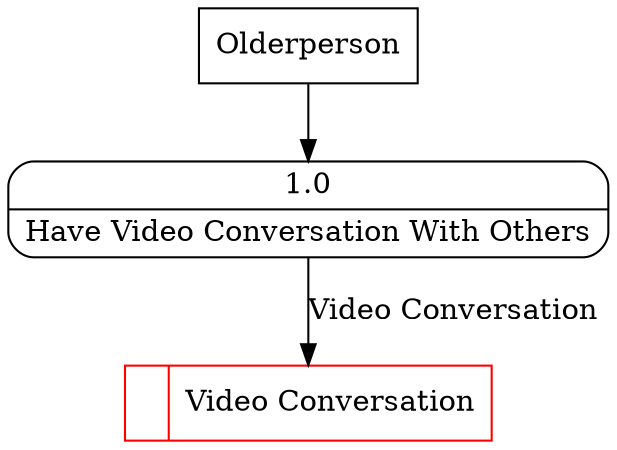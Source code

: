 digraph dfd2{ 
node[shape=record]
200 [label="<f0>  |<f1> Video Conversation " color=red];
201 [label="Olderperson" shape=box];
202 [label="{<f0> 1.0|<f1> Have Video Conversation With Others }" shape=Mrecord];
201 -> 202
202 -> 200 [label="Video Conversation"]
}